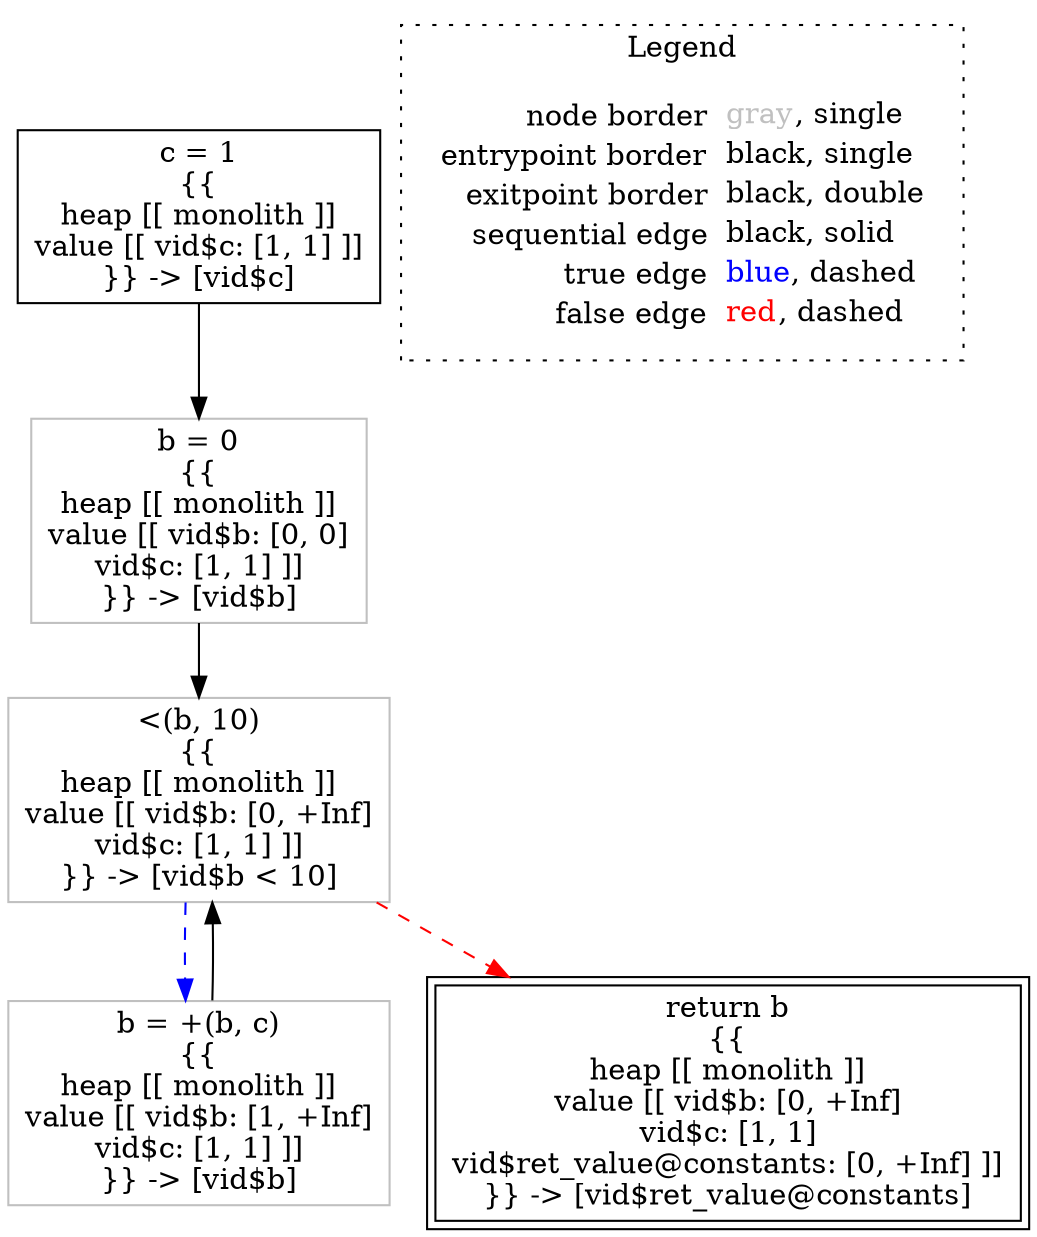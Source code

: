 digraph {
	"node0" [shape="rect",color="black",label=<c = 1<BR/>{{<BR/>heap [[ monolith ]]<BR/>value [[ vid$c: [1, 1] ]]<BR/>}} -&gt; [vid$c]>];
	"node1" [shape="rect",color="gray",label=<b = +(b, c)<BR/>{{<BR/>heap [[ monolith ]]<BR/>value [[ vid$b: [1, +Inf]<BR/>vid$c: [1, 1] ]]<BR/>}} -&gt; [vid$b]>];
	"node2" [shape="rect",color="black",peripheries="2",label=<return b<BR/>{{<BR/>heap [[ monolith ]]<BR/>value [[ vid$b: [0, +Inf]<BR/>vid$c: [1, 1]<BR/>vid$ret_value@constants: [0, +Inf] ]]<BR/>}} -&gt; [vid$ret_value@constants]>];
	"node3" [shape="rect",color="gray",label=<b = 0<BR/>{{<BR/>heap [[ monolith ]]<BR/>value [[ vid$b: [0, 0]<BR/>vid$c: [1, 1] ]]<BR/>}} -&gt; [vid$b]>];
	"node4" [shape="rect",color="gray",label=<&lt;(b, 10)<BR/>{{<BR/>heap [[ monolith ]]<BR/>value [[ vid$b: [0, +Inf]<BR/>vid$c: [1, 1] ]]<BR/>}} -&gt; [vid$b &lt; 10]>];
	"node0" -> "node3" [color="black"];
	"node1" -> "node4" [color="black"];
	"node3" -> "node4" [color="black"];
	"node4" -> "node1" [color="blue",style="dashed"];
	"node4" -> "node2" [color="red",style="dashed"];
subgraph cluster_legend {
	label="Legend";
	style=dotted;
	node [shape=plaintext];
	"legend" [label=<<table border="0" cellpadding="2" cellspacing="0" cellborder="0"><tr><td align="right">node border&nbsp;</td><td align="left"><font color="gray">gray</font>, single</td></tr><tr><td align="right">entrypoint border&nbsp;</td><td align="left"><font color="black">black</font>, single</td></tr><tr><td align="right">exitpoint border&nbsp;</td><td align="left"><font color="black">black</font>, double</td></tr><tr><td align="right">sequential edge&nbsp;</td><td align="left"><font color="black">black</font>, solid</td></tr><tr><td align="right">true edge&nbsp;</td><td align="left"><font color="blue">blue</font>, dashed</td></tr><tr><td align="right">false edge&nbsp;</td><td align="left"><font color="red">red</font>, dashed</td></tr></table>>];
}

}
